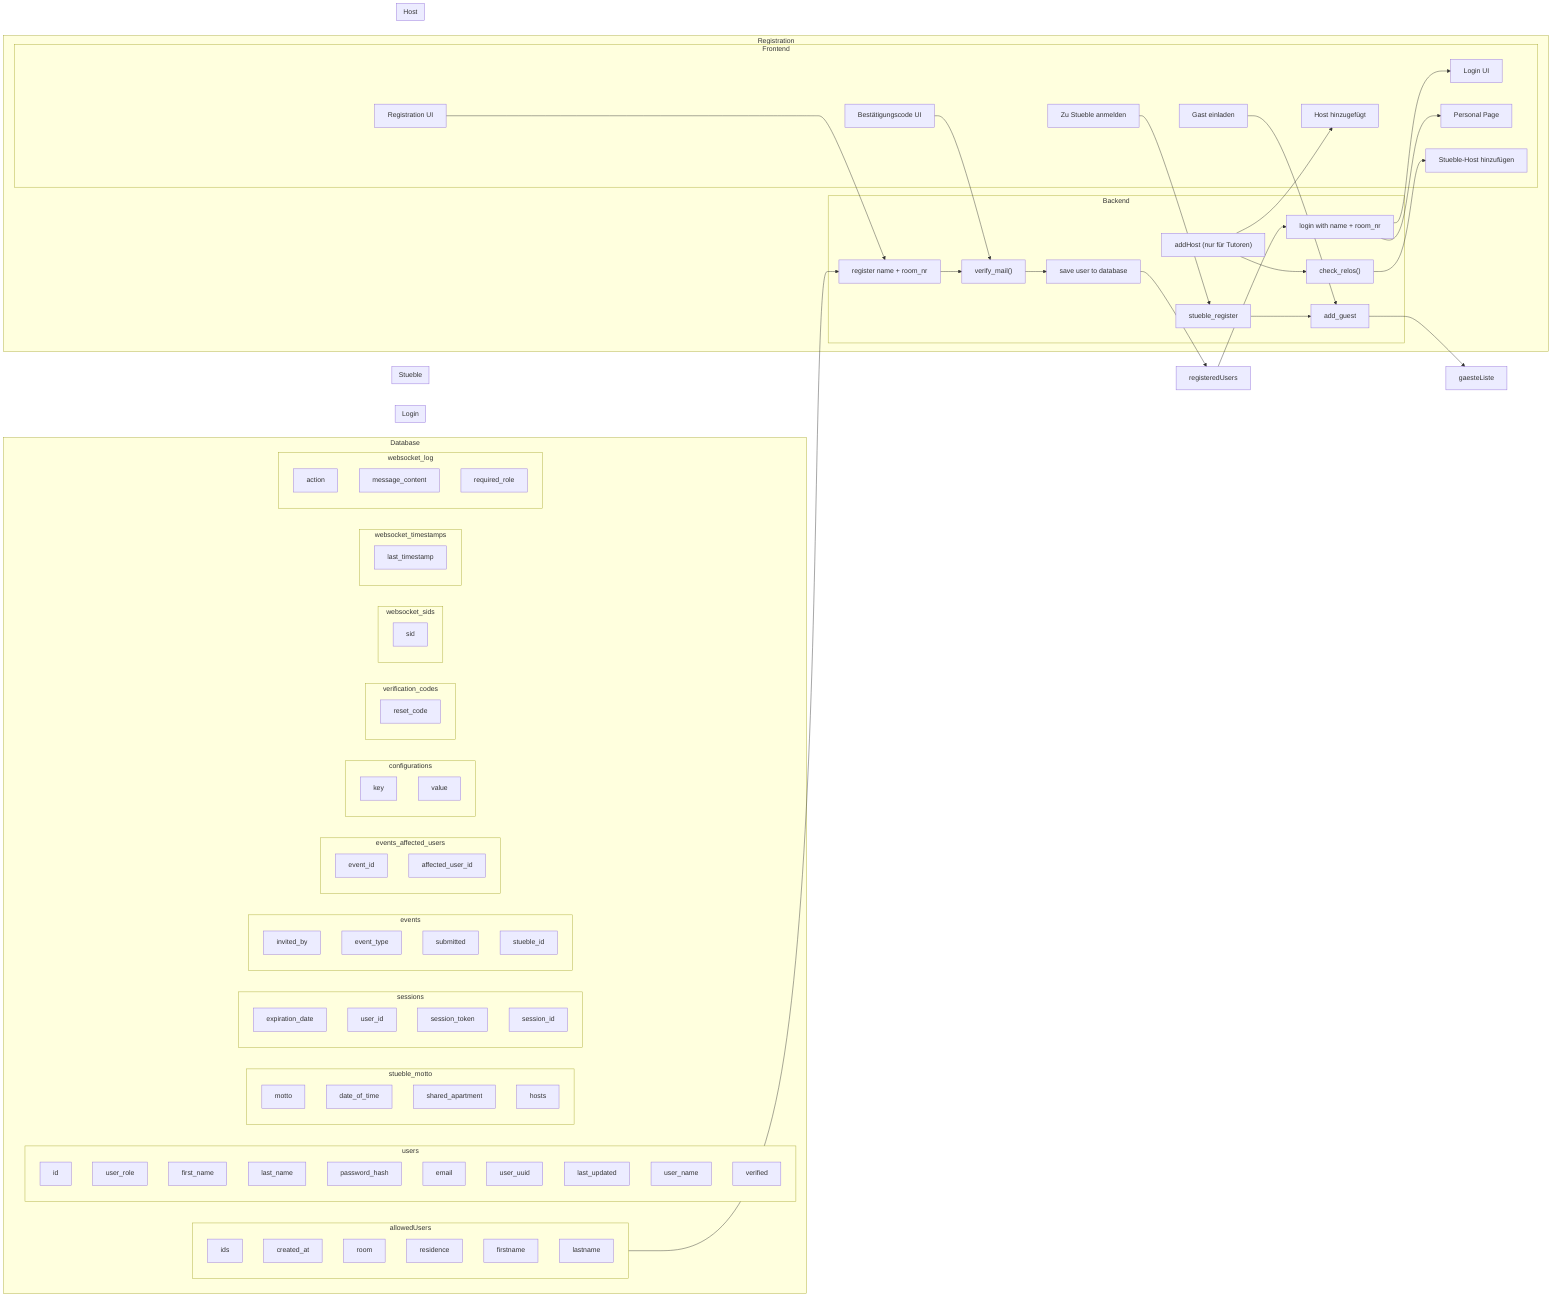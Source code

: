 flowchart LR
    %% Database
    subgraph DB[Database]
        subgraph allowedUsers[allowedUsers]
            ids
            created_at
            room
            residence
            firstname
            lastname
        end
        subgraph users[users]
            id
            user_role
            room
            residence
            first_name
            last_name
            password_hash
            email
            created_at
            user_uuid
            last_updated
            user_name
            verified
        end
        subgraph stueble_motto[stueble_motto]
            id
            motto
            date_of_time
            created_at
            shared_apartment
            hosts
        end
        subgraph sessions[sessions]
            id
            expiration_date
            user_id
            session_token
            session_id
        end
        subgraph events[events]
            id
            user_id
            invited_by
            event_type
            submitted
            stueble_id
        end
        subgraph events_affected_users[events_affected_users]
            id
            event_id
            affected_user_id
            submitted
        end
        subgraph configurations[configurations]
            id
            key
            value
            created_at
        end
        subgraph verification_codes[verification_codes]
            id
            user_id
            reset_code
            created_at
        end
        subgraph websocket_sids[websocket_sids]
            id
            user_id
            session_id
            sid
            created_at
        end

        subgraph websocket_timestamps[websocket_timestamps]
            id
            user_id
            last_timestamp
            created_at
        end

        subgraph websocket_log[websocket_log]
            id
            user_id
            action
            message_content
            required_role
            created_at
        end
    end
    %% Registration
    subgraph Registration
        subgraph Backend
            reg["register name + room_nr"]
            verify["verify_mail()"]
            regsave["save user to database"]
        end

        subgraph Frontend
            regUI["Registration UI"]
            codeUI["Bestätigungscode UI"]
        end
    end

    %% Login
    subgraph Login
        subgraph Backend
            login["login with name + room_nr"]
        end

        subgraph Frontend
            loginUI["Login UI"]
            personalUI["Personal Page"]
        end
    end

    %% Stueble Anmeldung
    subgraph Stueble
        subgraph Backend
            stubReg["stueble_register"]
            addGuest["add_guest"]
        end

        subgraph Frontend
            stubUI["Zu Stueble anmelden"]
            inviteUI["Gast einladen"]
        end
    end

    %% Host hinzufügen
    subgraph Host
        subgraph Backend
            addHost["addHost (nur für Tutoren)"]
            checkPerms["check_relos()"]
        end

        subgraph Frontend
            addHostUI["Stueble-Host hinzufügen"]
            hostAddedUI["Host hinzugefügt"]
        end
    end

    %% Connections
    allowedUsers --> reg
    reg --> verify --> regsave
    regUI --> reg
    codeUI --> verify
    regsave --> registeredUsers

    registeredUsers --> login
    login --> loginUI
    login --> personalUI

    stubReg --> addGuest --> gaesteListe
    stubUI --> stubReg
    inviteUI --> addGuest

    addHost --> checkPerms
    addHost --> hostAddedUI
    checkPerms --> addHostUI